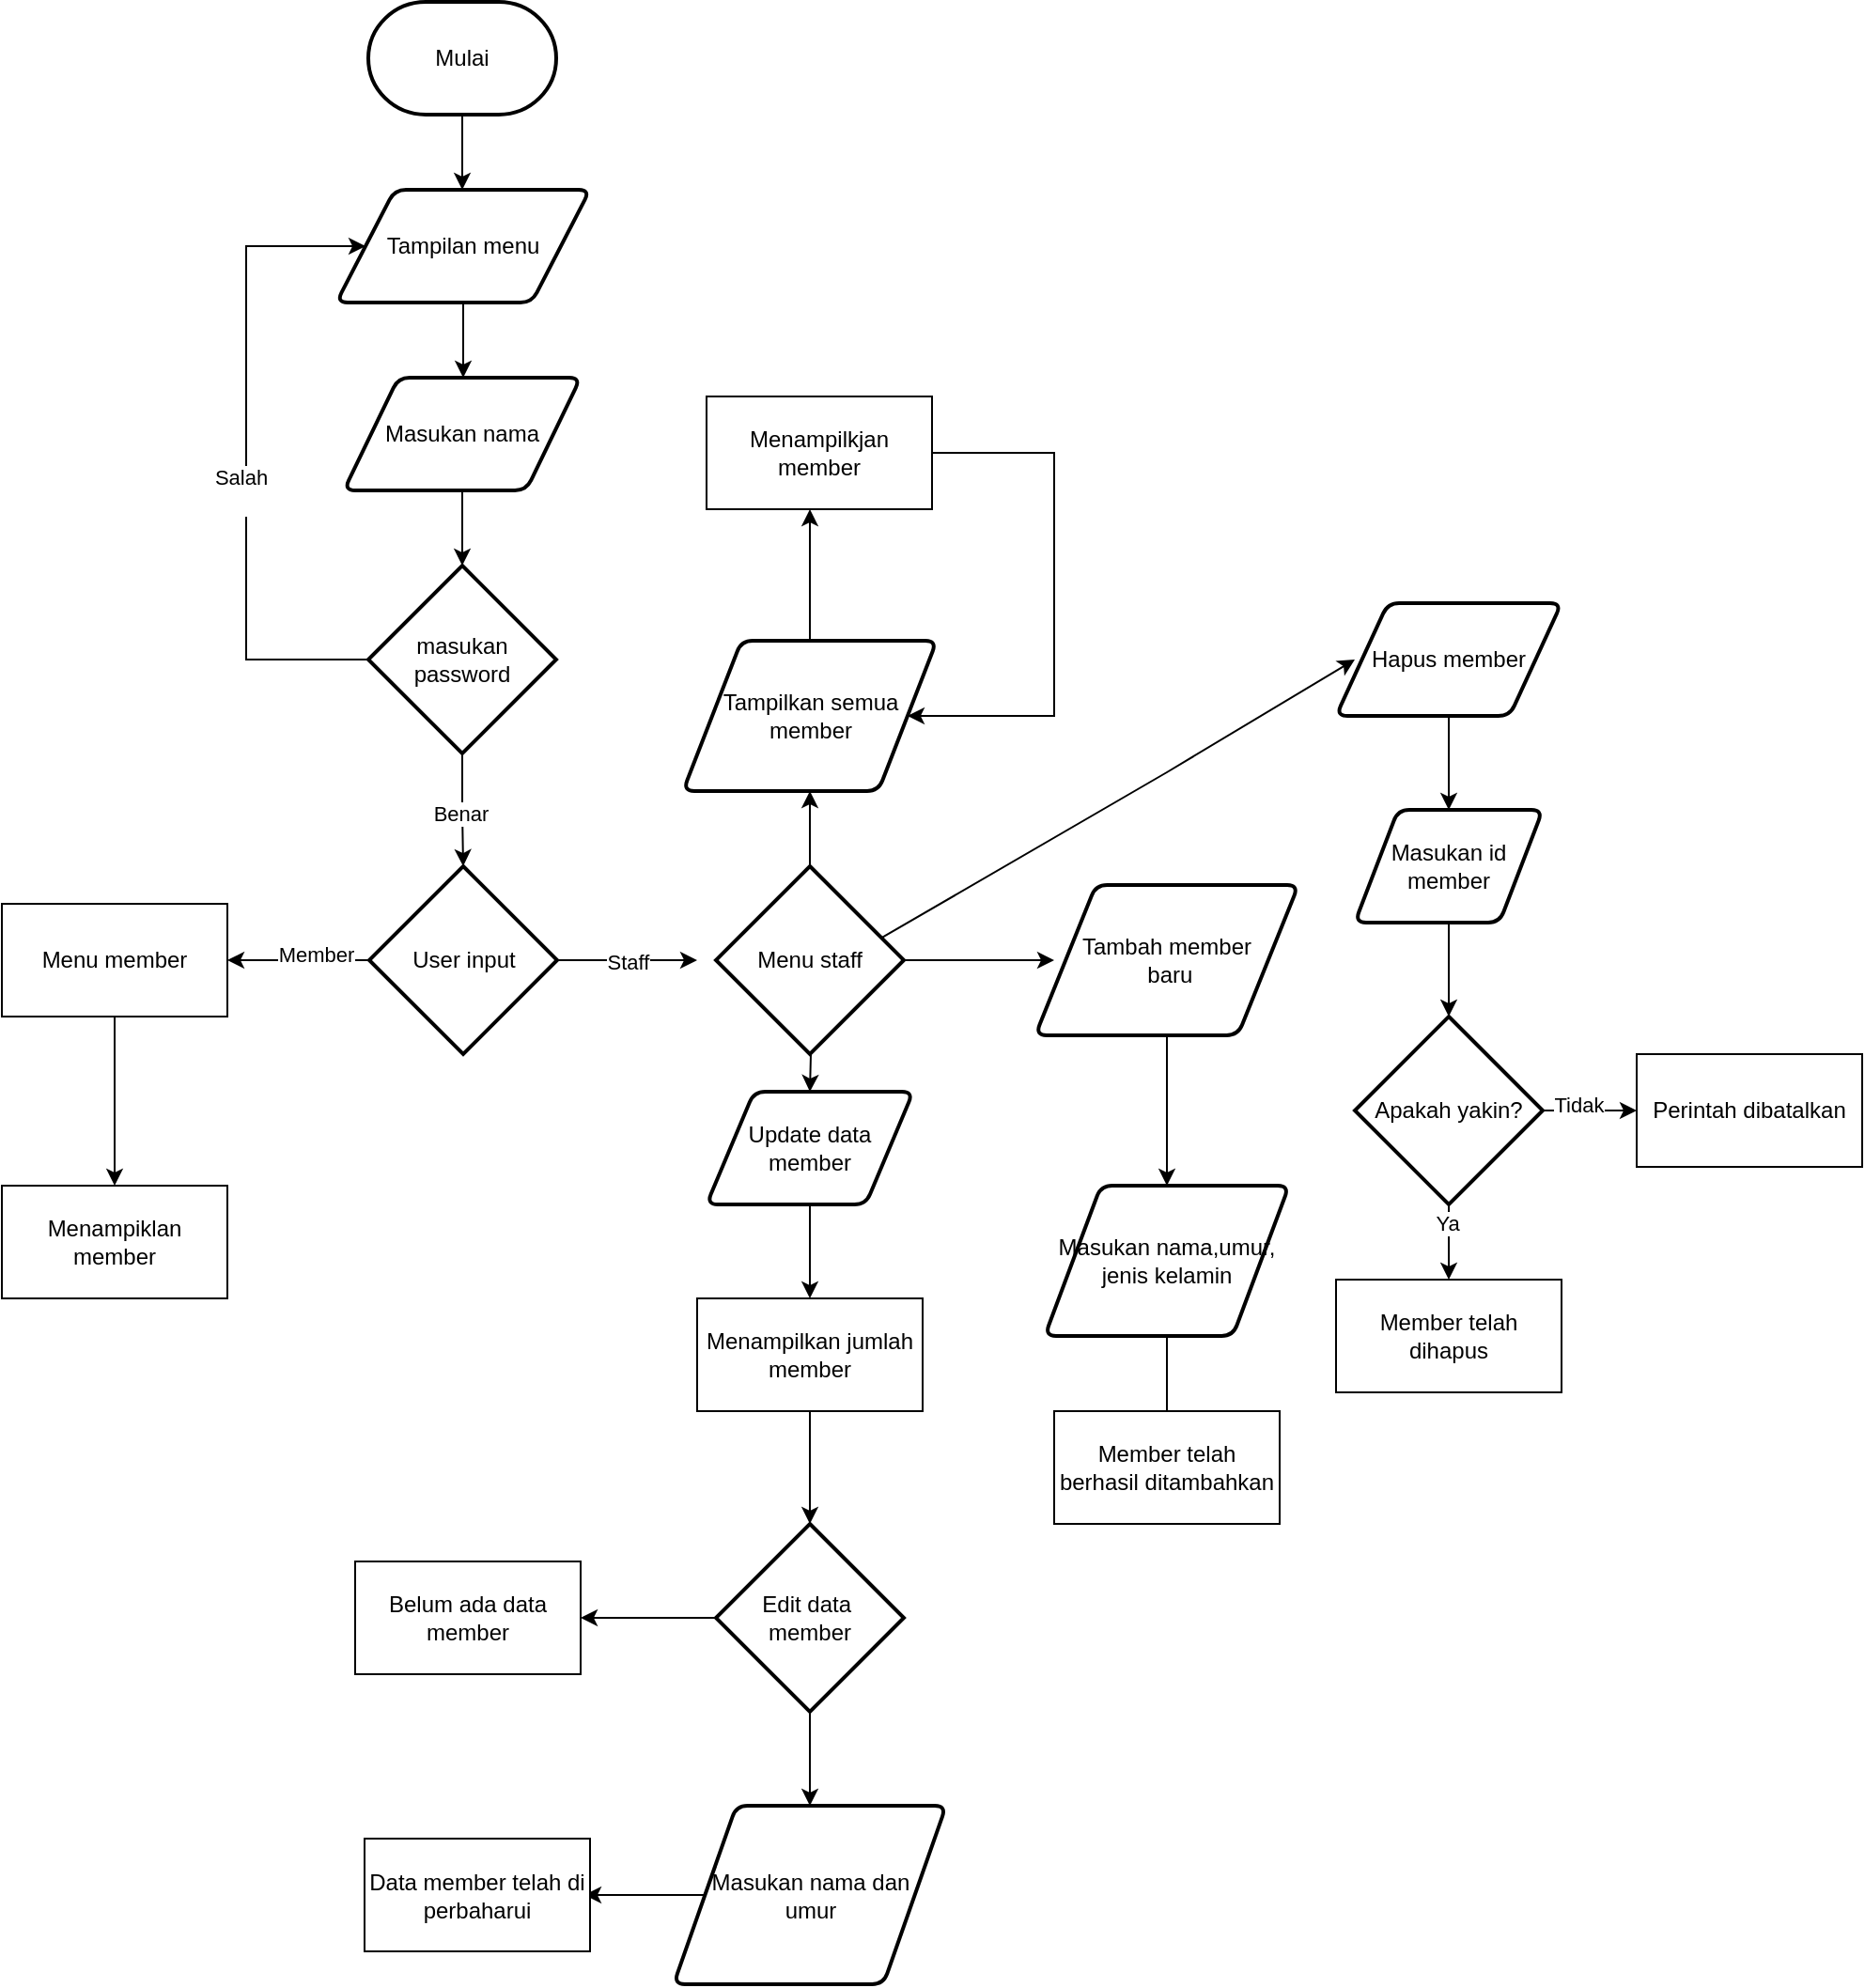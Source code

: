 <mxfile version="28.2.5">
  <diagram name="Page-1" id="Nmu6s-qPvvBOan7DITT9">
    <mxGraphModel dx="1057" dy="467" grid="1" gridSize="10" guides="1" tooltips="1" connect="1" arrows="1" fold="1" page="1" pageScale="1" pageWidth="850" pageHeight="1100" math="0" shadow="0">
      <root>
        <mxCell id="0" />
        <mxCell id="1" parent="0" />
        <mxCell id="ULm6EBz10g-ycEZwNTUR-2" style="edgeStyle=orthogonalEdgeStyle;rounded=0;orthogonalLoop=1;jettySize=auto;html=1;" edge="1" parent="1" source="ULm6EBz10g-ycEZwNTUR-1">
          <mxGeometry relative="1" as="geometry">
            <mxPoint x="425" y="120" as="targetPoint" />
          </mxGeometry>
        </mxCell>
        <mxCell id="ULm6EBz10g-ycEZwNTUR-1" value="Mulai" style="strokeWidth=2;html=1;shape=mxgraph.flowchart.terminator;whiteSpace=wrap;" vertex="1" parent="1">
          <mxGeometry x="375" y="20" width="100" height="60" as="geometry" />
        </mxCell>
        <mxCell id="ULm6EBz10g-ycEZwNTUR-4" style="edgeStyle=orthogonalEdgeStyle;rounded=0;orthogonalLoop=1;jettySize=auto;html=1;" edge="1" parent="1" source="ULm6EBz10g-ycEZwNTUR-3">
          <mxGeometry relative="1" as="geometry">
            <mxPoint x="425.5" y="220" as="targetPoint" />
          </mxGeometry>
        </mxCell>
        <mxCell id="ULm6EBz10g-ycEZwNTUR-3" value="Tampilan menu" style="shape=parallelogram;html=1;strokeWidth=2;perimeter=parallelogramPerimeter;whiteSpace=wrap;rounded=1;arcSize=12;size=0.23;" vertex="1" parent="1">
          <mxGeometry x="358" y="120" width="135" height="60" as="geometry" />
        </mxCell>
        <mxCell id="ULm6EBz10g-ycEZwNTUR-9" style="edgeStyle=orthogonalEdgeStyle;rounded=0;orthogonalLoop=1;jettySize=auto;html=1;" edge="1" parent="1" source="ULm6EBz10g-ycEZwNTUR-7">
          <mxGeometry relative="1" as="geometry">
            <mxPoint x="425" y="320" as="targetPoint" />
          </mxGeometry>
        </mxCell>
        <mxCell id="ULm6EBz10g-ycEZwNTUR-7" value="Masukan nama" style="shape=parallelogram;html=1;strokeWidth=2;perimeter=parallelogramPerimeter;whiteSpace=wrap;rounded=1;arcSize=12;size=0.23;" vertex="1" parent="1">
          <mxGeometry x="362" y="220" width="126" height="60" as="geometry" />
        </mxCell>
        <mxCell id="ULm6EBz10g-ycEZwNTUR-11" style="edgeStyle=orthogonalEdgeStyle;rounded=0;orthogonalLoop=1;jettySize=auto;html=1;entryX=0;entryY=0.5;entryDx=0;entryDy=0;" edge="1" parent="1" source="ULm6EBz10g-ycEZwNTUR-10" target="ULm6EBz10g-ycEZwNTUR-3">
          <mxGeometry relative="1" as="geometry">
            <Array as="points">
              <mxPoint x="310" y="370" />
              <mxPoint x="310" y="150" />
            </Array>
          </mxGeometry>
        </mxCell>
        <mxCell id="ULm6EBz10g-ycEZwNTUR-64" value="Salah&lt;div&gt;&lt;br&gt;&lt;/div&gt;" style="edgeLabel;html=1;align=center;verticalAlign=middle;resizable=0;points=[];" vertex="1" connectable="0" parent="ULm6EBz10g-ycEZwNTUR-11">
          <mxGeometry x="-0.031" y="3" relative="1" as="geometry">
            <mxPoint y="14" as="offset" />
          </mxGeometry>
        </mxCell>
        <mxCell id="ULm6EBz10g-ycEZwNTUR-10" value="masukan password" style="strokeWidth=2;html=1;shape=mxgraph.flowchart.decision;whiteSpace=wrap;" vertex="1" parent="1">
          <mxGeometry x="375" y="320" width="100" height="100" as="geometry" />
        </mxCell>
        <mxCell id="ULm6EBz10g-ycEZwNTUR-29" style="edgeStyle=orthogonalEdgeStyle;rounded=0;orthogonalLoop=1;jettySize=auto;html=1;" edge="1" parent="1" source="ULm6EBz10g-ycEZwNTUR-16">
          <mxGeometry relative="1" as="geometry">
            <mxPoint x="300" y="530" as="targetPoint" />
          </mxGeometry>
        </mxCell>
        <mxCell id="ULm6EBz10g-ycEZwNTUR-61" value="Member" style="edgeLabel;html=1;align=center;verticalAlign=middle;resizable=0;points=[];" vertex="1" connectable="0" parent="ULm6EBz10g-ycEZwNTUR-29">
          <mxGeometry x="-0.232" y="-3" relative="1" as="geometry">
            <mxPoint as="offset" />
          </mxGeometry>
        </mxCell>
        <mxCell id="ULm6EBz10g-ycEZwNTUR-32" style="edgeStyle=orthogonalEdgeStyle;rounded=0;orthogonalLoop=1;jettySize=auto;html=1;" edge="1" parent="1" source="ULm6EBz10g-ycEZwNTUR-16">
          <mxGeometry relative="1" as="geometry">
            <mxPoint x="550" y="530" as="targetPoint" />
          </mxGeometry>
        </mxCell>
        <mxCell id="ULm6EBz10g-ycEZwNTUR-62" value="Staff" style="edgeLabel;html=1;align=center;verticalAlign=middle;resizable=0;points=[];" vertex="1" connectable="0" parent="ULm6EBz10g-ycEZwNTUR-32">
          <mxGeometry x="-0.014" y="-1" relative="1" as="geometry">
            <mxPoint as="offset" />
          </mxGeometry>
        </mxCell>
        <mxCell id="ULm6EBz10g-ycEZwNTUR-16" value="User input" style="strokeWidth=2;html=1;shape=mxgraph.flowchart.decision;whiteSpace=wrap;" vertex="1" parent="1">
          <mxGeometry x="375.5" y="480" width="100" height="100" as="geometry" />
        </mxCell>
        <mxCell id="ULm6EBz10g-ycEZwNTUR-18" style="edgeStyle=orthogonalEdgeStyle;rounded=0;orthogonalLoop=1;jettySize=auto;html=1;entryX=0.5;entryY=0;entryDx=0;entryDy=0;entryPerimeter=0;" edge="1" parent="1" source="ULm6EBz10g-ycEZwNTUR-10" target="ULm6EBz10g-ycEZwNTUR-16">
          <mxGeometry relative="1" as="geometry" />
        </mxCell>
        <mxCell id="ULm6EBz10g-ycEZwNTUR-63" value="Benar" style="edgeLabel;html=1;align=center;verticalAlign=middle;resizable=0;points=[];" vertex="1" connectable="0" parent="ULm6EBz10g-ycEZwNTUR-18">
          <mxGeometry x="-0.009" y="-1" relative="1" as="geometry">
            <mxPoint x="-1" y="1" as="offset" />
          </mxGeometry>
        </mxCell>
        <mxCell id="ULm6EBz10g-ycEZwNTUR-129" style="edgeStyle=orthogonalEdgeStyle;rounded=0;orthogonalLoop=1;jettySize=auto;html=1;" edge="1" parent="1" source="ULm6EBz10g-ycEZwNTUR-40">
          <mxGeometry relative="1" as="geometry">
            <mxPoint x="240" y="650" as="targetPoint" />
          </mxGeometry>
        </mxCell>
        <mxCell id="ULm6EBz10g-ycEZwNTUR-40" value="Menu member" style="whiteSpace=wrap;html=1;" vertex="1" parent="1">
          <mxGeometry x="180" y="500" width="120" height="60" as="geometry" />
        </mxCell>
        <mxCell id="ULm6EBz10g-ycEZwNTUR-42" style="edgeStyle=orthogonalEdgeStyle;rounded=0;orthogonalLoop=1;jettySize=auto;html=1;" edge="1" parent="1">
          <mxGeometry relative="1" as="geometry">
            <mxPoint x="610" y="600" as="targetPoint" />
            <mxPoint x="610" y="560" as="sourcePoint" />
          </mxGeometry>
        </mxCell>
        <mxCell id="ULm6EBz10g-ycEZwNTUR-76" style="edgeStyle=orthogonalEdgeStyle;rounded=0;orthogonalLoop=1;jettySize=auto;html=1;" edge="1" parent="1">
          <mxGeometry relative="1" as="geometry">
            <mxPoint x="610" y="440" as="targetPoint" />
            <mxPoint x="610" y="500" as="sourcePoint" />
          </mxGeometry>
        </mxCell>
        <mxCell id="ULm6EBz10g-ycEZwNTUR-45" style="edgeStyle=orthogonalEdgeStyle;rounded=0;orthogonalLoop=1;jettySize=auto;html=1;" edge="1" parent="1" source="ULm6EBz10g-ycEZwNTUR-44">
          <mxGeometry relative="1" as="geometry">
            <mxPoint x="610" y="710" as="targetPoint" />
          </mxGeometry>
        </mxCell>
        <mxCell id="ULm6EBz10g-ycEZwNTUR-44" value="Update data member" style="shape=parallelogram;html=1;strokeWidth=2;perimeter=parallelogramPerimeter;whiteSpace=wrap;rounded=1;arcSize=12;size=0.23;" vertex="1" parent="1">
          <mxGeometry x="555" y="600" width="110" height="60" as="geometry" />
        </mxCell>
        <mxCell id="ULm6EBz10g-ycEZwNTUR-47" style="edgeStyle=orthogonalEdgeStyle;rounded=0;orthogonalLoop=1;jettySize=auto;html=1;" edge="1" parent="1" source="ULm6EBz10g-ycEZwNTUR-46">
          <mxGeometry relative="1" as="geometry">
            <mxPoint x="610" y="830" as="targetPoint" />
          </mxGeometry>
        </mxCell>
        <mxCell id="ULm6EBz10g-ycEZwNTUR-46" value="Menampilkan jumlah member" style="whiteSpace=wrap;html=1;" vertex="1" parent="1">
          <mxGeometry x="550" y="710" width="120" height="60" as="geometry" />
        </mxCell>
        <mxCell id="ULm6EBz10g-ycEZwNTUR-98" style="edgeStyle=orthogonalEdgeStyle;rounded=0;orthogonalLoop=1;jettySize=auto;html=1;" edge="1" parent="1" source="ULm6EBz10g-ycEZwNTUR-48" target="ULm6EBz10g-ycEZwNTUR-53">
          <mxGeometry relative="1" as="geometry" />
        </mxCell>
        <mxCell id="ULm6EBz10g-ycEZwNTUR-99" style="edgeStyle=orthogonalEdgeStyle;rounded=0;orthogonalLoop=1;jettySize=auto;html=1;entryX=0.5;entryY=0;entryDx=0;entryDy=0;" edge="1" parent="1" source="ULm6EBz10g-ycEZwNTUR-48" target="ULm6EBz10g-ycEZwNTUR-54">
          <mxGeometry relative="1" as="geometry" />
        </mxCell>
        <mxCell id="ULm6EBz10g-ycEZwNTUR-48" value="Edit data&amp;nbsp;&lt;div&gt;member&lt;/div&gt;" style="strokeWidth=2;html=1;shape=mxgraph.flowchart.decision;whiteSpace=wrap;" vertex="1" parent="1">
          <mxGeometry x="560" y="830" width="100" height="100" as="geometry" />
        </mxCell>
        <mxCell id="ULm6EBz10g-ycEZwNTUR-53" value="Belum ada data member" style="whiteSpace=wrap;html=1;" vertex="1" parent="1">
          <mxGeometry x="368" y="850" width="120" height="60" as="geometry" />
        </mxCell>
        <mxCell id="ULm6EBz10g-ycEZwNTUR-100" style="edgeStyle=orthogonalEdgeStyle;rounded=0;orthogonalLoop=1;jettySize=auto;html=1;" edge="1" parent="1" source="ULm6EBz10g-ycEZwNTUR-54">
          <mxGeometry relative="1" as="geometry">
            <mxPoint x="490" y="1027.5" as="targetPoint" />
          </mxGeometry>
        </mxCell>
        <mxCell id="ULm6EBz10g-ycEZwNTUR-54" value="Masukan nama dan&lt;div&gt;umur&lt;/div&gt;" style="shape=parallelogram;html=1;strokeWidth=2;perimeter=parallelogramPerimeter;whiteSpace=wrap;rounded=1;arcSize=12;size=0.23;" vertex="1" parent="1">
          <mxGeometry x="537.5" y="980" width="145" height="95" as="geometry" />
        </mxCell>
        <mxCell id="ULm6EBz10g-ycEZwNTUR-85" style="edgeStyle=orthogonalEdgeStyle;rounded=0;orthogonalLoop=1;jettySize=auto;html=1;" edge="1" parent="1" source="ULm6EBz10g-ycEZwNTUR-78">
          <mxGeometry relative="1" as="geometry">
            <mxPoint x="740" y="530" as="targetPoint" />
          </mxGeometry>
        </mxCell>
        <mxCell id="ULm6EBz10g-ycEZwNTUR-78" value="Menu staff" style="strokeWidth=2;html=1;shape=mxgraph.flowchart.decision;whiteSpace=wrap;" vertex="1" parent="1">
          <mxGeometry x="560" y="480" width="100" height="100" as="geometry" />
        </mxCell>
        <mxCell id="ULm6EBz10g-ycEZwNTUR-81" style="edgeStyle=orthogonalEdgeStyle;rounded=0;orthogonalLoop=1;jettySize=auto;html=1;" edge="1" parent="1" source="ULm6EBz10g-ycEZwNTUR-80">
          <mxGeometry relative="1" as="geometry">
            <mxPoint x="610" y="290" as="targetPoint" />
          </mxGeometry>
        </mxCell>
        <mxCell id="ULm6EBz10g-ycEZwNTUR-80" value="Tampilkan semua member" style="shape=parallelogram;html=1;strokeWidth=2;perimeter=parallelogramPerimeter;whiteSpace=wrap;rounded=1;arcSize=12;size=0.23;" vertex="1" parent="1">
          <mxGeometry x="542.5" y="360" width="135" height="80" as="geometry" />
        </mxCell>
        <mxCell id="ULm6EBz10g-ycEZwNTUR-84" style="edgeStyle=orthogonalEdgeStyle;rounded=0;orthogonalLoop=1;jettySize=auto;html=1;entryX=1;entryY=0.5;entryDx=0;entryDy=0;" edge="1" parent="1" source="ULm6EBz10g-ycEZwNTUR-82" target="ULm6EBz10g-ycEZwNTUR-80">
          <mxGeometry relative="1" as="geometry">
            <Array as="points">
              <mxPoint x="740" y="260" />
              <mxPoint x="740" y="400" />
            </Array>
          </mxGeometry>
        </mxCell>
        <mxCell id="ULm6EBz10g-ycEZwNTUR-82" value="Menampilkjan member" style="whiteSpace=wrap;html=1;" vertex="1" parent="1">
          <mxGeometry x="555" y="230" width="120" height="60" as="geometry" />
        </mxCell>
        <mxCell id="ULm6EBz10g-ycEZwNTUR-88" style="edgeStyle=orthogonalEdgeStyle;rounded=0;orthogonalLoop=1;jettySize=auto;html=1;" edge="1" parent="1" source="ULm6EBz10g-ycEZwNTUR-87">
          <mxGeometry relative="1" as="geometry">
            <mxPoint x="800" y="650" as="targetPoint" />
          </mxGeometry>
        </mxCell>
        <mxCell id="ULm6EBz10g-ycEZwNTUR-87" value="Tambah member&lt;div&gt;&amp;nbsp;baru&lt;/div&gt;" style="shape=parallelogram;html=1;strokeWidth=2;perimeter=parallelogramPerimeter;whiteSpace=wrap;rounded=1;arcSize=12;size=0.23;" vertex="1" parent="1">
          <mxGeometry x="730" y="490" width="140" height="80" as="geometry" />
        </mxCell>
        <mxCell id="ULm6EBz10g-ycEZwNTUR-101" value="Data member telah di perbaharui" style="whiteSpace=wrap;html=1;" vertex="1" parent="1">
          <mxGeometry x="373" y="997.5" width="120" height="60" as="geometry" />
        </mxCell>
        <mxCell id="ULm6EBz10g-ycEZwNTUR-103" style="edgeStyle=orthogonalEdgeStyle;rounded=0;orthogonalLoop=1;jettySize=auto;html=1;" edge="1" parent="1" source="ULm6EBz10g-ycEZwNTUR-102">
          <mxGeometry relative="1" as="geometry">
            <mxPoint x="800" y="780" as="targetPoint" />
          </mxGeometry>
        </mxCell>
        <mxCell id="ULm6EBz10g-ycEZwNTUR-102" value="Masukan nama,umur, jenis kelamin" style="shape=parallelogram;html=1;strokeWidth=2;perimeter=parallelogramPerimeter;whiteSpace=wrap;rounded=1;arcSize=12;size=0.23;" vertex="1" parent="1">
          <mxGeometry x="735" y="650" width="130" height="80" as="geometry" />
        </mxCell>
        <mxCell id="ULm6EBz10g-ycEZwNTUR-104" value="Member telah berhasil ditambahkan" style="whiteSpace=wrap;html=1;" vertex="1" parent="1">
          <mxGeometry x="740" y="770" width="120" height="60" as="geometry" />
        </mxCell>
        <mxCell id="ULm6EBz10g-ycEZwNTUR-105" value="" style="edgeStyle=none;orthogonalLoop=1;jettySize=auto;html=1;rounded=0;exitX=0.882;exitY=0.381;exitDx=0;exitDy=0;exitPerimeter=0;" edge="1" parent="1" source="ULm6EBz10g-ycEZwNTUR-78">
          <mxGeometry width="100" relative="1" as="geometry">
            <mxPoint x="590" y="500" as="sourcePoint" />
            <mxPoint x="900" y="370" as="targetPoint" />
            <Array as="points">
              <mxPoint x="800" y="430" />
            </Array>
          </mxGeometry>
        </mxCell>
        <mxCell id="ULm6EBz10g-ycEZwNTUR-113" style="edgeStyle=orthogonalEdgeStyle;rounded=0;orthogonalLoop=1;jettySize=auto;html=1;" edge="1" parent="1" source="ULm6EBz10g-ycEZwNTUR-111">
          <mxGeometry relative="1" as="geometry">
            <mxPoint x="950" y="450" as="targetPoint" />
          </mxGeometry>
        </mxCell>
        <mxCell id="ULm6EBz10g-ycEZwNTUR-111" value="Hapus member" style="shape=parallelogram;html=1;strokeWidth=2;perimeter=parallelogramPerimeter;whiteSpace=wrap;rounded=1;arcSize=12;size=0.23;" vertex="1" parent="1">
          <mxGeometry x="890" y="340" width="120" height="60" as="geometry" />
        </mxCell>
        <mxCell id="ULm6EBz10g-ycEZwNTUR-115" style="edgeStyle=orthogonalEdgeStyle;rounded=0;orthogonalLoop=1;jettySize=auto;html=1;" edge="1" parent="1" source="ULm6EBz10g-ycEZwNTUR-114">
          <mxGeometry relative="1" as="geometry">
            <mxPoint x="950" y="560" as="targetPoint" />
          </mxGeometry>
        </mxCell>
        <mxCell id="ULm6EBz10g-ycEZwNTUR-114" value="Masukan id member" style="shape=parallelogram;html=1;strokeWidth=2;perimeter=parallelogramPerimeter;whiteSpace=wrap;rounded=1;arcSize=12;size=0.23;" vertex="1" parent="1">
          <mxGeometry x="900" y="450" width="100" height="60" as="geometry" />
        </mxCell>
        <mxCell id="ULm6EBz10g-ycEZwNTUR-116" value="Member telah dihapus" style="whiteSpace=wrap;html=1;" vertex="1" parent="1">
          <mxGeometry x="890" y="700" width="120" height="60" as="geometry" />
        </mxCell>
        <mxCell id="ULm6EBz10g-ycEZwNTUR-118" style="edgeStyle=orthogonalEdgeStyle;rounded=0;orthogonalLoop=1;jettySize=auto;html=1;" edge="1" parent="1">
          <mxGeometry relative="1" as="geometry">
            <mxPoint x="950" y="660" as="targetPoint" />
            <mxPoint x="950" y="620" as="sourcePoint" />
          </mxGeometry>
        </mxCell>
        <mxCell id="ULm6EBz10g-ycEZwNTUR-123" style="edgeStyle=orthogonalEdgeStyle;rounded=0;orthogonalLoop=1;jettySize=auto;html=1;entryX=0.5;entryY=0;entryDx=0;entryDy=0;" edge="1" parent="1" source="ULm6EBz10g-ycEZwNTUR-119" target="ULm6EBz10g-ycEZwNTUR-116">
          <mxGeometry relative="1" as="geometry" />
        </mxCell>
        <mxCell id="ULm6EBz10g-ycEZwNTUR-125" value="Ya" style="edgeLabel;html=1;align=center;verticalAlign=middle;resizable=0;points=[];" vertex="1" connectable="0" parent="ULm6EBz10g-ycEZwNTUR-123">
          <mxGeometry x="-0.513" y="-1" relative="1" as="geometry">
            <mxPoint as="offset" />
          </mxGeometry>
        </mxCell>
        <mxCell id="ULm6EBz10g-ycEZwNTUR-124" style="edgeStyle=orthogonalEdgeStyle;rounded=0;orthogonalLoop=1;jettySize=auto;html=1;" edge="1" parent="1" source="ULm6EBz10g-ycEZwNTUR-119">
          <mxGeometry relative="1" as="geometry">
            <mxPoint x="1050" y="610" as="targetPoint" />
          </mxGeometry>
        </mxCell>
        <mxCell id="ULm6EBz10g-ycEZwNTUR-126" value="Tidak" style="edgeLabel;html=1;align=center;verticalAlign=middle;resizable=0;points=[];" vertex="1" connectable="0" parent="ULm6EBz10g-ycEZwNTUR-124">
          <mxGeometry x="-0.267" y="3" relative="1" as="geometry">
            <mxPoint as="offset" />
          </mxGeometry>
        </mxCell>
        <mxCell id="ULm6EBz10g-ycEZwNTUR-119" value="Apakah yakin?" style="strokeWidth=2;html=1;shape=mxgraph.flowchart.decision;whiteSpace=wrap;" vertex="1" parent="1">
          <mxGeometry x="900" y="560" width="100" height="100" as="geometry" />
        </mxCell>
        <mxCell id="ULm6EBz10g-ycEZwNTUR-128" value="Perintah dibatalkan" style="whiteSpace=wrap;html=1;" vertex="1" parent="1">
          <mxGeometry x="1050" y="580" width="120" height="60" as="geometry" />
        </mxCell>
        <mxCell id="ULm6EBz10g-ycEZwNTUR-130" value="Menampiklan member" style="whiteSpace=wrap;html=1;" vertex="1" parent="1">
          <mxGeometry x="180" y="650" width="120" height="60" as="geometry" />
        </mxCell>
      </root>
    </mxGraphModel>
  </diagram>
</mxfile>
